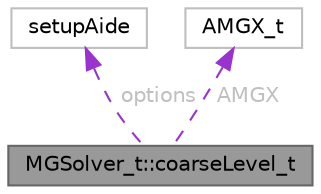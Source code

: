digraph "MGSolver_t::coarseLevel_t"
{
 // LATEX_PDF_SIZE
  bgcolor="transparent";
  edge [fontname=Helvetica,fontsize=10,labelfontname=Helvetica,labelfontsize=10];
  node [fontname=Helvetica,fontsize=10,shape=box,height=0.2,width=0.4];
  Node1 [id="Node000001",label="MGSolver_t::coarseLevel_t",height=0.2,width=0.4,color="gray40", fillcolor="grey60", style="filled", fontcolor="black",tooltip=" "];
  Node2 -> Node1 [id="edge1_Node000001_Node000002",dir="back",color="darkorchid3",style="dashed",tooltip=" ",label=" options",fontcolor="grey" ];
  Node2 [id="Node000002",label="setupAide",height=0.2,width=0.4,color="grey75", fillcolor="white", style="filled",URL="$classsetupAide.html",tooltip=" "];
  Node3 -> Node1 [id="edge2_Node000001_Node000003",dir="back",color="darkorchid3",style="dashed",tooltip=" ",label=" AMGX",fontcolor="grey" ];
  Node3 [id="Node000003",label="AMGX_t",height=0.2,width=0.4,color="grey75", fillcolor="white", style="filled",URL="$classAMGX__t.html",tooltip=" "];
}
